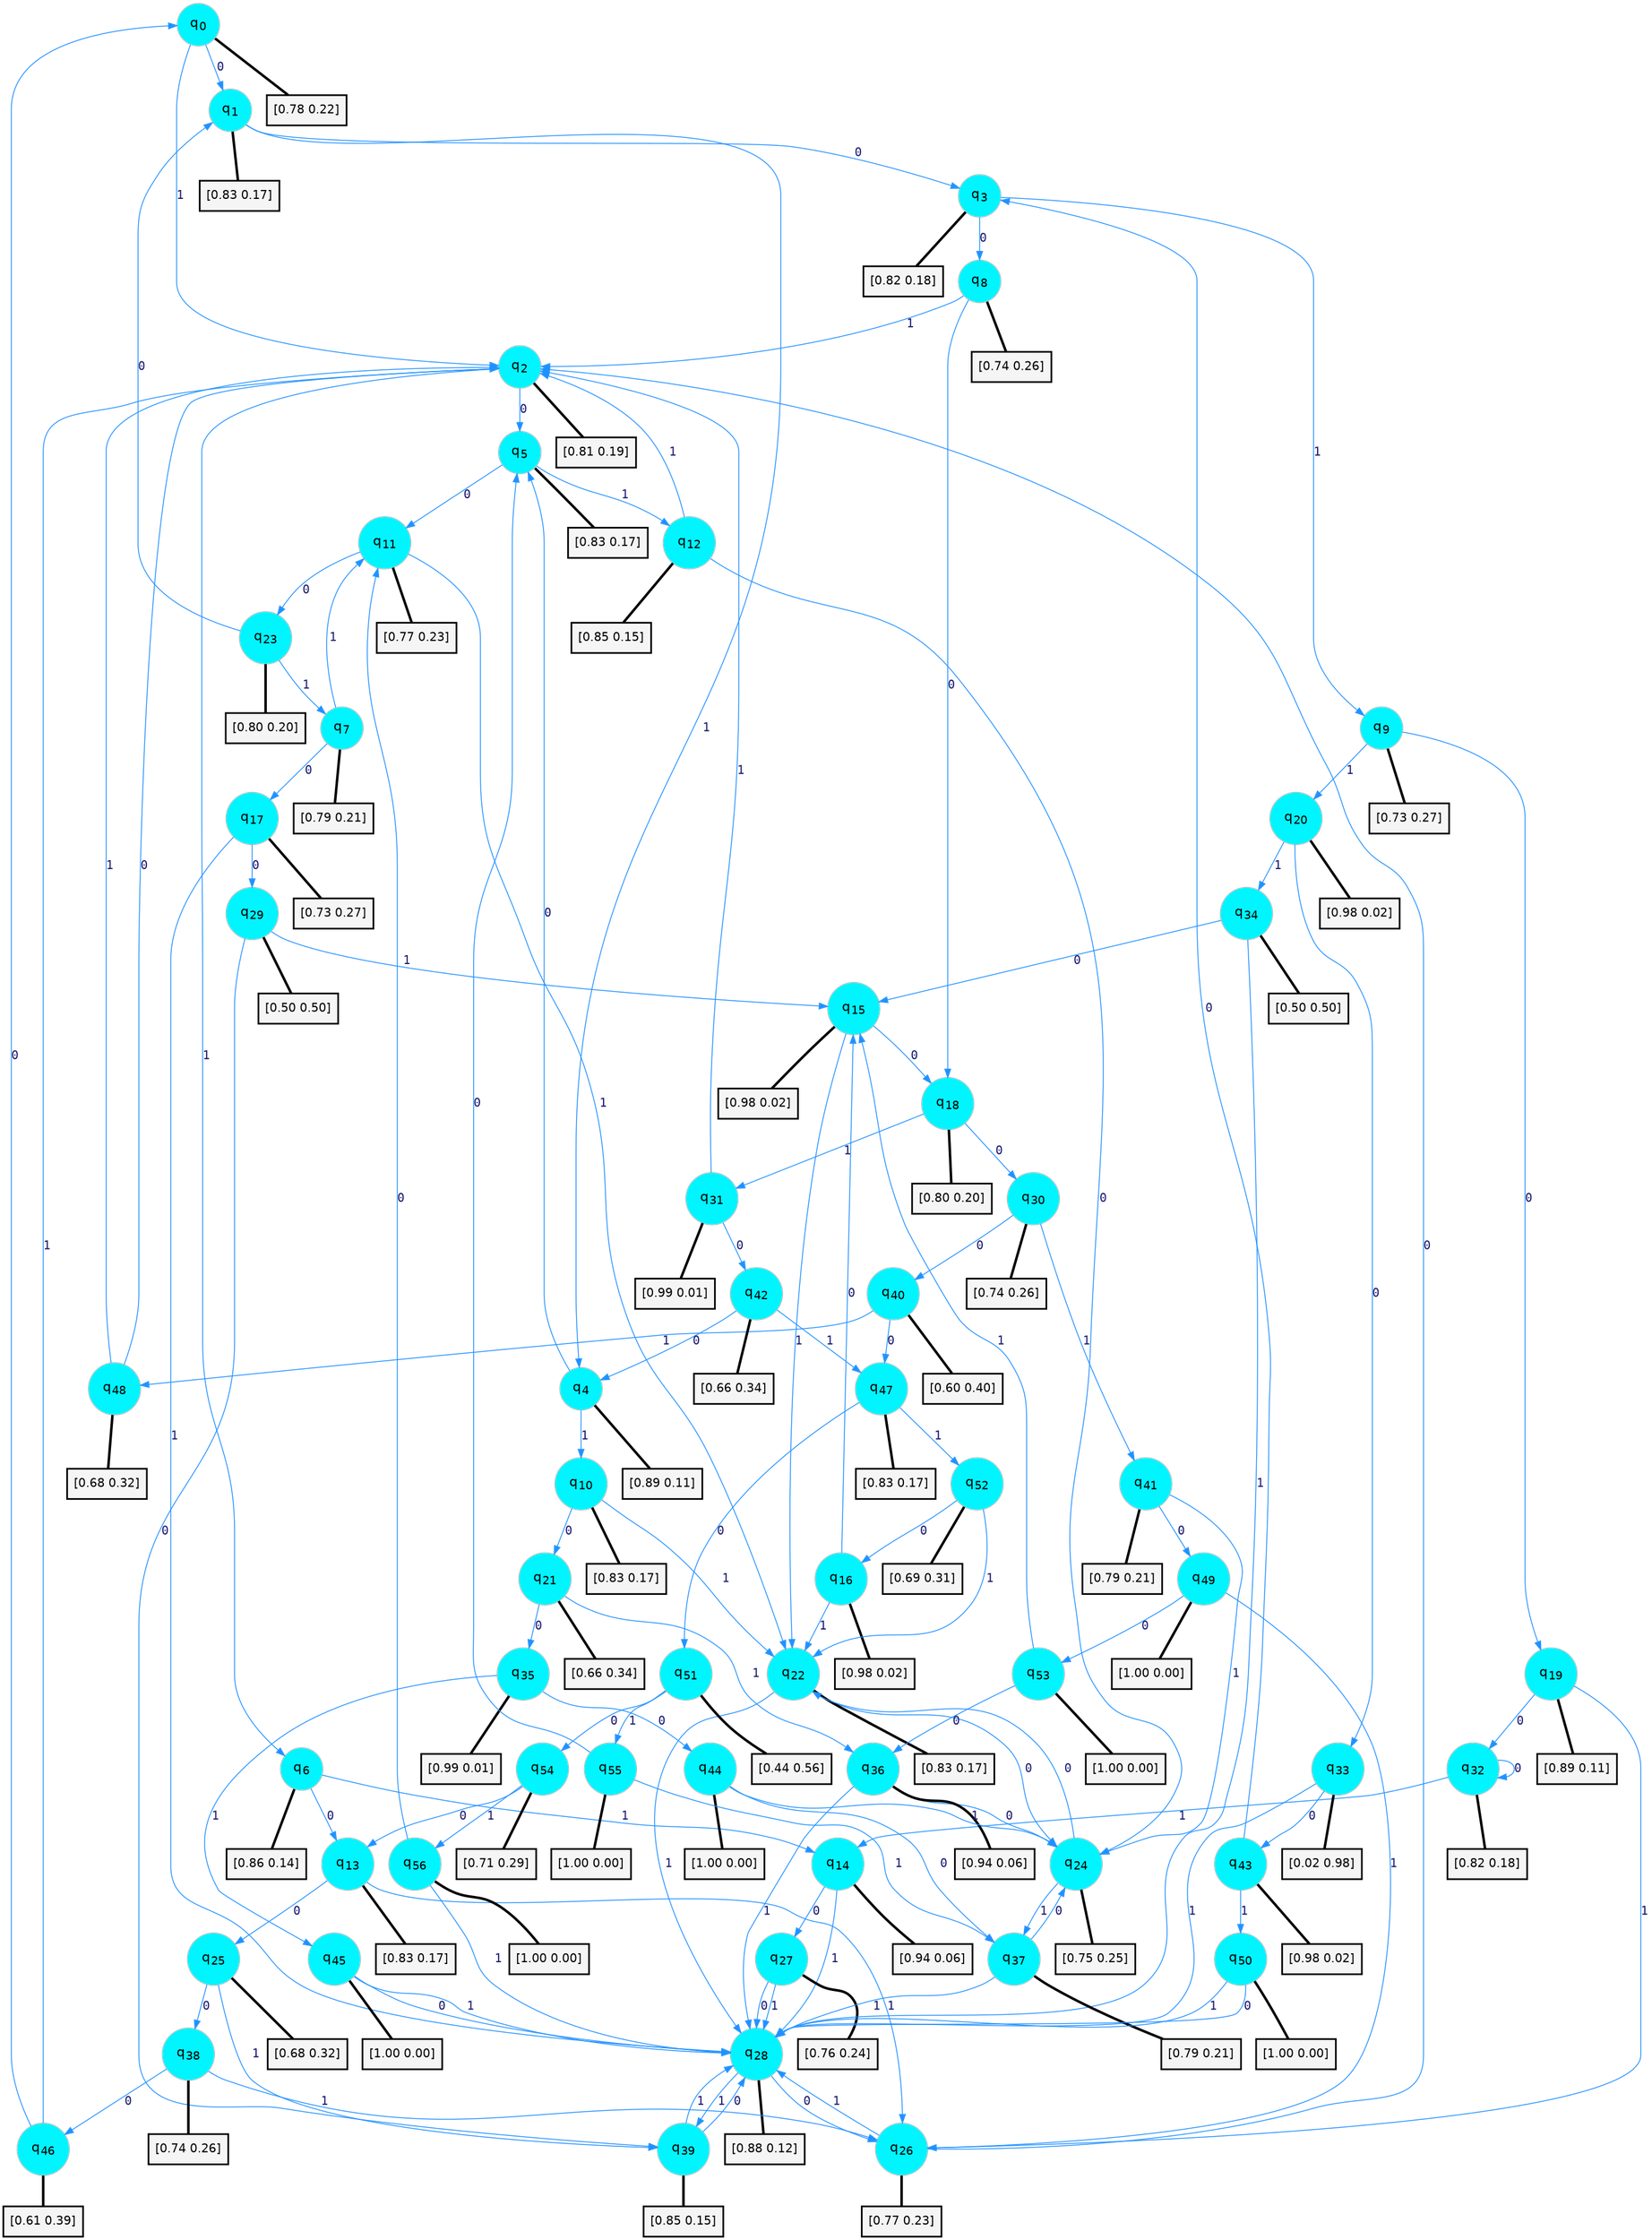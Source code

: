 digraph G {
graph [
bgcolor=transparent, dpi=300, rankdir=TD, size="40,25"];
node [
color=gray, fillcolor=turquoise1, fontcolor=black, fontname=Helvetica, fontsize=16, fontweight=bold, shape=circle, style=filled];
edge [
arrowsize=1, color=dodgerblue1, fontcolor=midnightblue, fontname=courier, fontweight=bold, penwidth=1, style=solid, weight=20];
0[label=<q<SUB>0</SUB>>];
1[label=<q<SUB>1</SUB>>];
2[label=<q<SUB>2</SUB>>];
3[label=<q<SUB>3</SUB>>];
4[label=<q<SUB>4</SUB>>];
5[label=<q<SUB>5</SUB>>];
6[label=<q<SUB>6</SUB>>];
7[label=<q<SUB>7</SUB>>];
8[label=<q<SUB>8</SUB>>];
9[label=<q<SUB>9</SUB>>];
10[label=<q<SUB>10</SUB>>];
11[label=<q<SUB>11</SUB>>];
12[label=<q<SUB>12</SUB>>];
13[label=<q<SUB>13</SUB>>];
14[label=<q<SUB>14</SUB>>];
15[label=<q<SUB>15</SUB>>];
16[label=<q<SUB>16</SUB>>];
17[label=<q<SUB>17</SUB>>];
18[label=<q<SUB>18</SUB>>];
19[label=<q<SUB>19</SUB>>];
20[label=<q<SUB>20</SUB>>];
21[label=<q<SUB>21</SUB>>];
22[label=<q<SUB>22</SUB>>];
23[label=<q<SUB>23</SUB>>];
24[label=<q<SUB>24</SUB>>];
25[label=<q<SUB>25</SUB>>];
26[label=<q<SUB>26</SUB>>];
27[label=<q<SUB>27</SUB>>];
28[label=<q<SUB>28</SUB>>];
29[label=<q<SUB>29</SUB>>];
30[label=<q<SUB>30</SUB>>];
31[label=<q<SUB>31</SUB>>];
32[label=<q<SUB>32</SUB>>];
33[label=<q<SUB>33</SUB>>];
34[label=<q<SUB>34</SUB>>];
35[label=<q<SUB>35</SUB>>];
36[label=<q<SUB>36</SUB>>];
37[label=<q<SUB>37</SUB>>];
38[label=<q<SUB>38</SUB>>];
39[label=<q<SUB>39</SUB>>];
40[label=<q<SUB>40</SUB>>];
41[label=<q<SUB>41</SUB>>];
42[label=<q<SUB>42</SUB>>];
43[label=<q<SUB>43</SUB>>];
44[label=<q<SUB>44</SUB>>];
45[label=<q<SUB>45</SUB>>];
46[label=<q<SUB>46</SUB>>];
47[label=<q<SUB>47</SUB>>];
48[label=<q<SUB>48</SUB>>];
49[label=<q<SUB>49</SUB>>];
50[label=<q<SUB>50</SUB>>];
51[label=<q<SUB>51</SUB>>];
52[label=<q<SUB>52</SUB>>];
53[label=<q<SUB>53</SUB>>];
54[label=<q<SUB>54</SUB>>];
55[label=<q<SUB>55</SUB>>];
56[label=<q<SUB>56</SUB>>];
57[label="[0.78 0.22]", shape=box,fontcolor=black, fontname=Helvetica, fontsize=14, penwidth=2, fillcolor=whitesmoke,color=black];
58[label="[0.83 0.17]", shape=box,fontcolor=black, fontname=Helvetica, fontsize=14, penwidth=2, fillcolor=whitesmoke,color=black];
59[label="[0.81 0.19]", shape=box,fontcolor=black, fontname=Helvetica, fontsize=14, penwidth=2, fillcolor=whitesmoke,color=black];
60[label="[0.82 0.18]", shape=box,fontcolor=black, fontname=Helvetica, fontsize=14, penwidth=2, fillcolor=whitesmoke,color=black];
61[label="[0.89 0.11]", shape=box,fontcolor=black, fontname=Helvetica, fontsize=14, penwidth=2, fillcolor=whitesmoke,color=black];
62[label="[0.83 0.17]", shape=box,fontcolor=black, fontname=Helvetica, fontsize=14, penwidth=2, fillcolor=whitesmoke,color=black];
63[label="[0.86 0.14]", shape=box,fontcolor=black, fontname=Helvetica, fontsize=14, penwidth=2, fillcolor=whitesmoke,color=black];
64[label="[0.79 0.21]", shape=box,fontcolor=black, fontname=Helvetica, fontsize=14, penwidth=2, fillcolor=whitesmoke,color=black];
65[label="[0.74 0.26]", shape=box,fontcolor=black, fontname=Helvetica, fontsize=14, penwidth=2, fillcolor=whitesmoke,color=black];
66[label="[0.73 0.27]", shape=box,fontcolor=black, fontname=Helvetica, fontsize=14, penwidth=2, fillcolor=whitesmoke,color=black];
67[label="[0.83 0.17]", shape=box,fontcolor=black, fontname=Helvetica, fontsize=14, penwidth=2, fillcolor=whitesmoke,color=black];
68[label="[0.77 0.23]", shape=box,fontcolor=black, fontname=Helvetica, fontsize=14, penwidth=2, fillcolor=whitesmoke,color=black];
69[label="[0.85 0.15]", shape=box,fontcolor=black, fontname=Helvetica, fontsize=14, penwidth=2, fillcolor=whitesmoke,color=black];
70[label="[0.83 0.17]", shape=box,fontcolor=black, fontname=Helvetica, fontsize=14, penwidth=2, fillcolor=whitesmoke,color=black];
71[label="[0.94 0.06]", shape=box,fontcolor=black, fontname=Helvetica, fontsize=14, penwidth=2, fillcolor=whitesmoke,color=black];
72[label="[0.98 0.02]", shape=box,fontcolor=black, fontname=Helvetica, fontsize=14, penwidth=2, fillcolor=whitesmoke,color=black];
73[label="[0.98 0.02]", shape=box,fontcolor=black, fontname=Helvetica, fontsize=14, penwidth=2, fillcolor=whitesmoke,color=black];
74[label="[0.73 0.27]", shape=box,fontcolor=black, fontname=Helvetica, fontsize=14, penwidth=2, fillcolor=whitesmoke,color=black];
75[label="[0.80 0.20]", shape=box,fontcolor=black, fontname=Helvetica, fontsize=14, penwidth=2, fillcolor=whitesmoke,color=black];
76[label="[0.89 0.11]", shape=box,fontcolor=black, fontname=Helvetica, fontsize=14, penwidth=2, fillcolor=whitesmoke,color=black];
77[label="[0.98 0.02]", shape=box,fontcolor=black, fontname=Helvetica, fontsize=14, penwidth=2, fillcolor=whitesmoke,color=black];
78[label="[0.66 0.34]", shape=box,fontcolor=black, fontname=Helvetica, fontsize=14, penwidth=2, fillcolor=whitesmoke,color=black];
79[label="[0.83 0.17]", shape=box,fontcolor=black, fontname=Helvetica, fontsize=14, penwidth=2, fillcolor=whitesmoke,color=black];
80[label="[0.80 0.20]", shape=box,fontcolor=black, fontname=Helvetica, fontsize=14, penwidth=2, fillcolor=whitesmoke,color=black];
81[label="[0.75 0.25]", shape=box,fontcolor=black, fontname=Helvetica, fontsize=14, penwidth=2, fillcolor=whitesmoke,color=black];
82[label="[0.68 0.32]", shape=box,fontcolor=black, fontname=Helvetica, fontsize=14, penwidth=2, fillcolor=whitesmoke,color=black];
83[label="[0.77 0.23]", shape=box,fontcolor=black, fontname=Helvetica, fontsize=14, penwidth=2, fillcolor=whitesmoke,color=black];
84[label="[0.76 0.24]", shape=box,fontcolor=black, fontname=Helvetica, fontsize=14, penwidth=2, fillcolor=whitesmoke,color=black];
85[label="[0.88 0.12]", shape=box,fontcolor=black, fontname=Helvetica, fontsize=14, penwidth=2, fillcolor=whitesmoke,color=black];
86[label="[0.50 0.50]", shape=box,fontcolor=black, fontname=Helvetica, fontsize=14, penwidth=2, fillcolor=whitesmoke,color=black];
87[label="[0.74 0.26]", shape=box,fontcolor=black, fontname=Helvetica, fontsize=14, penwidth=2, fillcolor=whitesmoke,color=black];
88[label="[0.99 0.01]", shape=box,fontcolor=black, fontname=Helvetica, fontsize=14, penwidth=2, fillcolor=whitesmoke,color=black];
89[label="[0.82 0.18]", shape=box,fontcolor=black, fontname=Helvetica, fontsize=14, penwidth=2, fillcolor=whitesmoke,color=black];
90[label="[0.02 0.98]", shape=box,fontcolor=black, fontname=Helvetica, fontsize=14, penwidth=2, fillcolor=whitesmoke,color=black];
91[label="[0.50 0.50]", shape=box,fontcolor=black, fontname=Helvetica, fontsize=14, penwidth=2, fillcolor=whitesmoke,color=black];
92[label="[0.99 0.01]", shape=box,fontcolor=black, fontname=Helvetica, fontsize=14, penwidth=2, fillcolor=whitesmoke,color=black];
93[label="[0.94 0.06]", shape=box,fontcolor=black, fontname=Helvetica, fontsize=14, penwidth=2, fillcolor=whitesmoke,color=black];
94[label="[0.79 0.21]", shape=box,fontcolor=black, fontname=Helvetica, fontsize=14, penwidth=2, fillcolor=whitesmoke,color=black];
95[label="[0.74 0.26]", shape=box,fontcolor=black, fontname=Helvetica, fontsize=14, penwidth=2, fillcolor=whitesmoke,color=black];
96[label="[0.85 0.15]", shape=box,fontcolor=black, fontname=Helvetica, fontsize=14, penwidth=2, fillcolor=whitesmoke,color=black];
97[label="[0.60 0.40]", shape=box,fontcolor=black, fontname=Helvetica, fontsize=14, penwidth=2, fillcolor=whitesmoke,color=black];
98[label="[0.79 0.21]", shape=box,fontcolor=black, fontname=Helvetica, fontsize=14, penwidth=2, fillcolor=whitesmoke,color=black];
99[label="[0.66 0.34]", shape=box,fontcolor=black, fontname=Helvetica, fontsize=14, penwidth=2, fillcolor=whitesmoke,color=black];
100[label="[0.98 0.02]", shape=box,fontcolor=black, fontname=Helvetica, fontsize=14, penwidth=2, fillcolor=whitesmoke,color=black];
101[label="[1.00 0.00]", shape=box,fontcolor=black, fontname=Helvetica, fontsize=14, penwidth=2, fillcolor=whitesmoke,color=black];
102[label="[1.00 0.00]", shape=box,fontcolor=black, fontname=Helvetica, fontsize=14, penwidth=2, fillcolor=whitesmoke,color=black];
103[label="[0.61 0.39]", shape=box,fontcolor=black, fontname=Helvetica, fontsize=14, penwidth=2, fillcolor=whitesmoke,color=black];
104[label="[0.83 0.17]", shape=box,fontcolor=black, fontname=Helvetica, fontsize=14, penwidth=2, fillcolor=whitesmoke,color=black];
105[label="[0.68 0.32]", shape=box,fontcolor=black, fontname=Helvetica, fontsize=14, penwidth=2, fillcolor=whitesmoke,color=black];
106[label="[1.00 0.00]", shape=box,fontcolor=black, fontname=Helvetica, fontsize=14, penwidth=2, fillcolor=whitesmoke,color=black];
107[label="[1.00 0.00]", shape=box,fontcolor=black, fontname=Helvetica, fontsize=14, penwidth=2, fillcolor=whitesmoke,color=black];
108[label="[0.44 0.56]", shape=box,fontcolor=black, fontname=Helvetica, fontsize=14, penwidth=2, fillcolor=whitesmoke,color=black];
109[label="[0.69 0.31]", shape=box,fontcolor=black, fontname=Helvetica, fontsize=14, penwidth=2, fillcolor=whitesmoke,color=black];
110[label="[1.00 0.00]", shape=box,fontcolor=black, fontname=Helvetica, fontsize=14, penwidth=2, fillcolor=whitesmoke,color=black];
111[label="[0.71 0.29]", shape=box,fontcolor=black, fontname=Helvetica, fontsize=14, penwidth=2, fillcolor=whitesmoke,color=black];
112[label="[1.00 0.00]", shape=box,fontcolor=black, fontname=Helvetica, fontsize=14, penwidth=2, fillcolor=whitesmoke,color=black];
113[label="[1.00 0.00]", shape=box,fontcolor=black, fontname=Helvetica, fontsize=14, penwidth=2, fillcolor=whitesmoke,color=black];
0->1 [label=0];
0->2 [label=1];
0->57 [arrowhead=none, penwidth=3,color=black];
1->3 [label=0];
1->4 [label=1];
1->58 [arrowhead=none, penwidth=3,color=black];
2->5 [label=0];
2->6 [label=1];
2->59 [arrowhead=none, penwidth=3,color=black];
3->8 [label=0];
3->9 [label=1];
3->60 [arrowhead=none, penwidth=3,color=black];
4->5 [label=0];
4->10 [label=1];
4->61 [arrowhead=none, penwidth=3,color=black];
5->11 [label=0];
5->12 [label=1];
5->62 [arrowhead=none, penwidth=3,color=black];
6->13 [label=0];
6->14 [label=1];
6->63 [arrowhead=none, penwidth=3,color=black];
7->17 [label=0];
7->11 [label=1];
7->64 [arrowhead=none, penwidth=3,color=black];
8->18 [label=0];
8->2 [label=1];
8->65 [arrowhead=none, penwidth=3,color=black];
9->19 [label=0];
9->20 [label=1];
9->66 [arrowhead=none, penwidth=3,color=black];
10->21 [label=0];
10->22 [label=1];
10->67 [arrowhead=none, penwidth=3,color=black];
11->23 [label=0];
11->22 [label=1];
11->68 [arrowhead=none, penwidth=3,color=black];
12->24 [label=0];
12->2 [label=1];
12->69 [arrowhead=none, penwidth=3,color=black];
13->25 [label=0];
13->26 [label=1];
13->70 [arrowhead=none, penwidth=3,color=black];
14->27 [label=0];
14->28 [label=1];
14->71 [arrowhead=none, penwidth=3,color=black];
15->18 [label=0];
15->22 [label=1];
15->72 [arrowhead=none, penwidth=3,color=black];
16->15 [label=0];
16->22 [label=1];
16->73 [arrowhead=none, penwidth=3,color=black];
17->29 [label=0];
17->28 [label=1];
17->74 [arrowhead=none, penwidth=3,color=black];
18->30 [label=0];
18->31 [label=1];
18->75 [arrowhead=none, penwidth=3,color=black];
19->32 [label=0];
19->26 [label=1];
19->76 [arrowhead=none, penwidth=3,color=black];
20->33 [label=0];
20->34 [label=1];
20->77 [arrowhead=none, penwidth=3,color=black];
21->35 [label=0];
21->36 [label=1];
21->78 [arrowhead=none, penwidth=3,color=black];
22->24 [label=0];
22->28 [label=1];
22->79 [arrowhead=none, penwidth=3,color=black];
23->1 [label=0];
23->7 [label=1];
23->80 [arrowhead=none, penwidth=3,color=black];
24->22 [label=0];
24->37 [label=1];
24->81 [arrowhead=none, penwidth=3,color=black];
25->38 [label=0];
25->39 [label=1];
25->82 [arrowhead=none, penwidth=3,color=black];
26->2 [label=0];
26->28 [label=1];
26->83 [arrowhead=none, penwidth=3,color=black];
27->28 [label=0];
27->28 [label=1];
27->84 [arrowhead=none, penwidth=3,color=black];
28->26 [label=0];
28->39 [label=1];
28->85 [arrowhead=none, penwidth=3,color=black];
29->39 [label=0];
29->15 [label=1];
29->86 [arrowhead=none, penwidth=3,color=black];
30->40 [label=0];
30->41 [label=1];
30->87 [arrowhead=none, penwidth=3,color=black];
31->42 [label=0];
31->2 [label=1];
31->88 [arrowhead=none, penwidth=3,color=black];
32->32 [label=0];
32->14 [label=1];
32->89 [arrowhead=none, penwidth=3,color=black];
33->43 [label=0];
33->28 [label=1];
33->90 [arrowhead=none, penwidth=3,color=black];
34->15 [label=0];
34->28 [label=1];
34->91 [arrowhead=none, penwidth=3,color=black];
35->44 [label=0];
35->45 [label=1];
35->92 [arrowhead=none, penwidth=3,color=black];
36->24 [label=0];
36->28 [label=1];
36->93 [arrowhead=none, penwidth=3,color=black];
37->24 [label=0];
37->28 [label=1];
37->94 [arrowhead=none, penwidth=3,color=black];
38->46 [label=0];
38->26 [label=1];
38->95 [arrowhead=none, penwidth=3,color=black];
39->28 [label=0];
39->28 [label=1];
39->96 [arrowhead=none, penwidth=3,color=black];
40->47 [label=0];
40->48 [label=1];
40->97 [arrowhead=none, penwidth=3,color=black];
41->49 [label=0];
41->24 [label=1];
41->98 [arrowhead=none, penwidth=3,color=black];
42->4 [label=0];
42->47 [label=1];
42->99 [arrowhead=none, penwidth=3,color=black];
43->3 [label=0];
43->50 [label=1];
43->100 [arrowhead=none, penwidth=3,color=black];
44->37 [label=0];
44->24 [label=1];
44->101 [arrowhead=none, penwidth=3,color=black];
45->28 [label=0];
45->28 [label=1];
45->102 [arrowhead=none, penwidth=3,color=black];
46->0 [label=0];
46->2 [label=1];
46->103 [arrowhead=none, penwidth=3,color=black];
47->51 [label=0];
47->52 [label=1];
47->104 [arrowhead=none, penwidth=3,color=black];
48->2 [label=0];
48->2 [label=1];
48->105 [arrowhead=none, penwidth=3,color=black];
49->53 [label=0];
49->26 [label=1];
49->106 [arrowhead=none, penwidth=3,color=black];
50->28 [label=0];
50->28 [label=1];
50->107 [arrowhead=none, penwidth=3,color=black];
51->54 [label=0];
51->55 [label=1];
51->108 [arrowhead=none, penwidth=3,color=black];
52->16 [label=0];
52->22 [label=1];
52->109 [arrowhead=none, penwidth=3,color=black];
53->36 [label=0];
53->15 [label=1];
53->110 [arrowhead=none, penwidth=3,color=black];
54->13 [label=0];
54->56 [label=1];
54->111 [arrowhead=none, penwidth=3,color=black];
55->5 [label=0];
55->37 [label=1];
55->112 [arrowhead=none, penwidth=3,color=black];
56->11 [label=0];
56->28 [label=1];
56->113 [arrowhead=none, penwidth=3,color=black];
}
